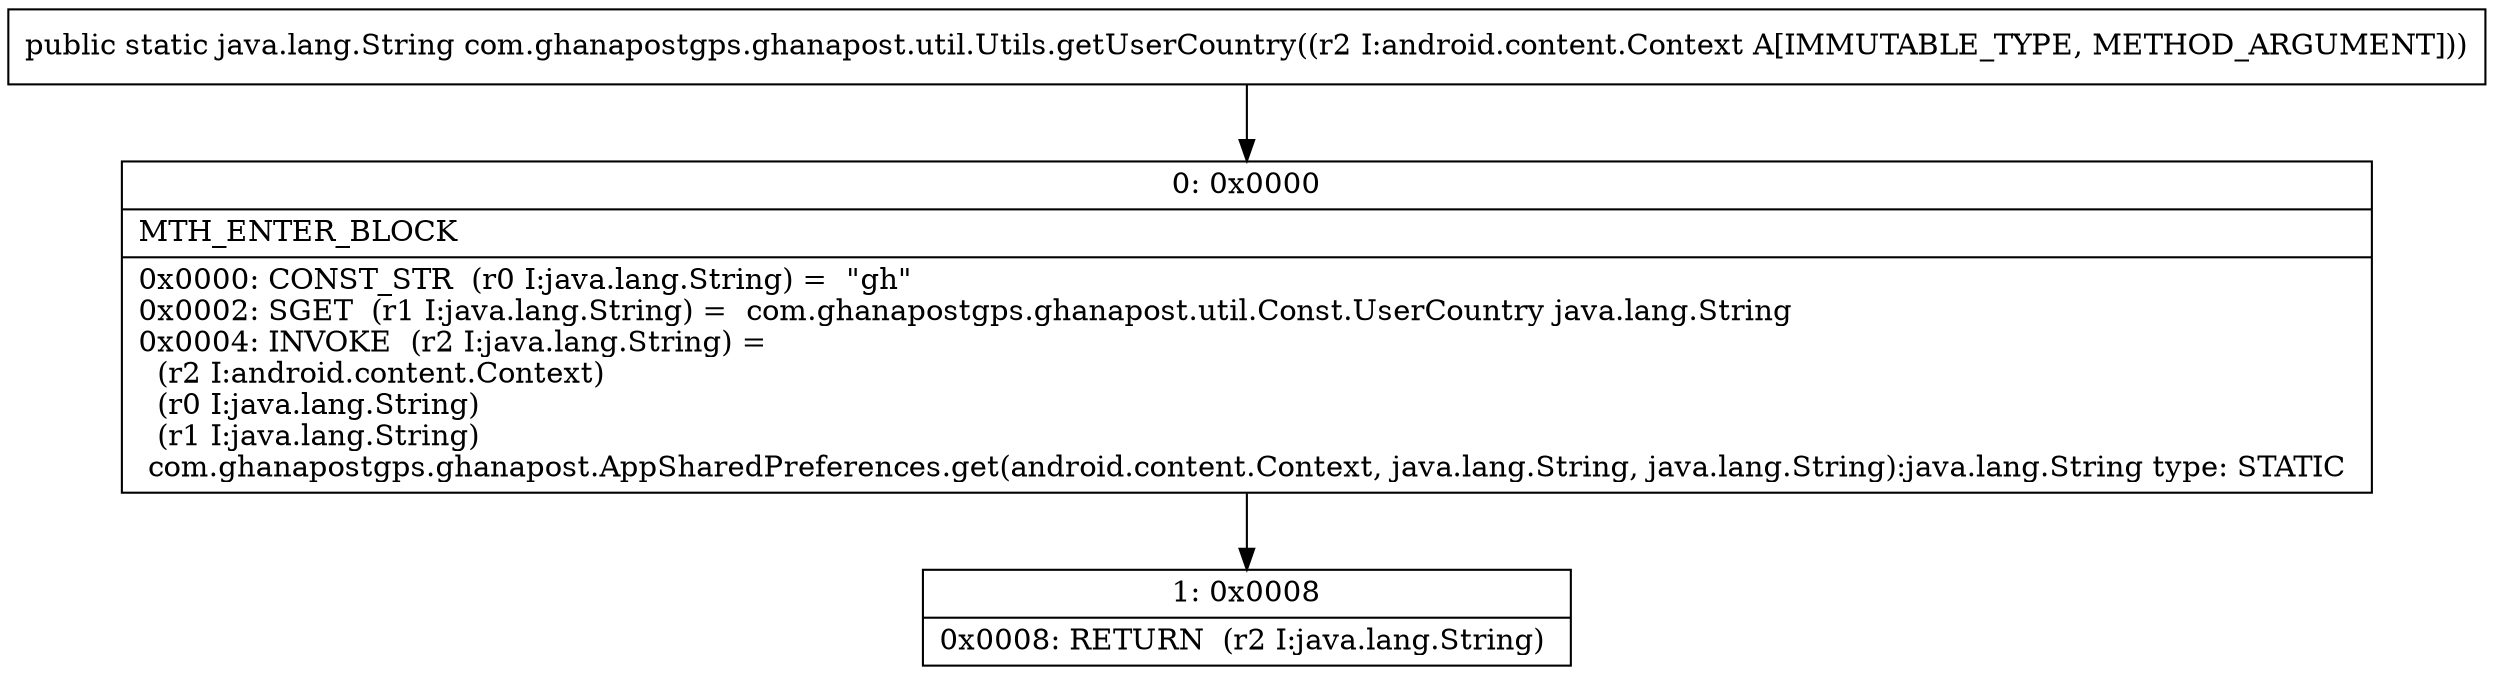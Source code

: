 digraph "CFG forcom.ghanapostgps.ghanapost.util.Utils.getUserCountry(Landroid\/content\/Context;)Ljava\/lang\/String;" {
Node_0 [shape=record,label="{0\:\ 0x0000|MTH_ENTER_BLOCK\l|0x0000: CONST_STR  (r0 I:java.lang.String) =  \"gh\" \l0x0002: SGET  (r1 I:java.lang.String) =  com.ghanapostgps.ghanapost.util.Const.UserCountry java.lang.String \l0x0004: INVOKE  (r2 I:java.lang.String) = \l  (r2 I:android.content.Context)\l  (r0 I:java.lang.String)\l  (r1 I:java.lang.String)\l com.ghanapostgps.ghanapost.AppSharedPreferences.get(android.content.Context, java.lang.String, java.lang.String):java.lang.String type: STATIC \l}"];
Node_1 [shape=record,label="{1\:\ 0x0008|0x0008: RETURN  (r2 I:java.lang.String) \l}"];
MethodNode[shape=record,label="{public static java.lang.String com.ghanapostgps.ghanapost.util.Utils.getUserCountry((r2 I:android.content.Context A[IMMUTABLE_TYPE, METHOD_ARGUMENT])) }"];
MethodNode -> Node_0;
Node_0 -> Node_1;
}

